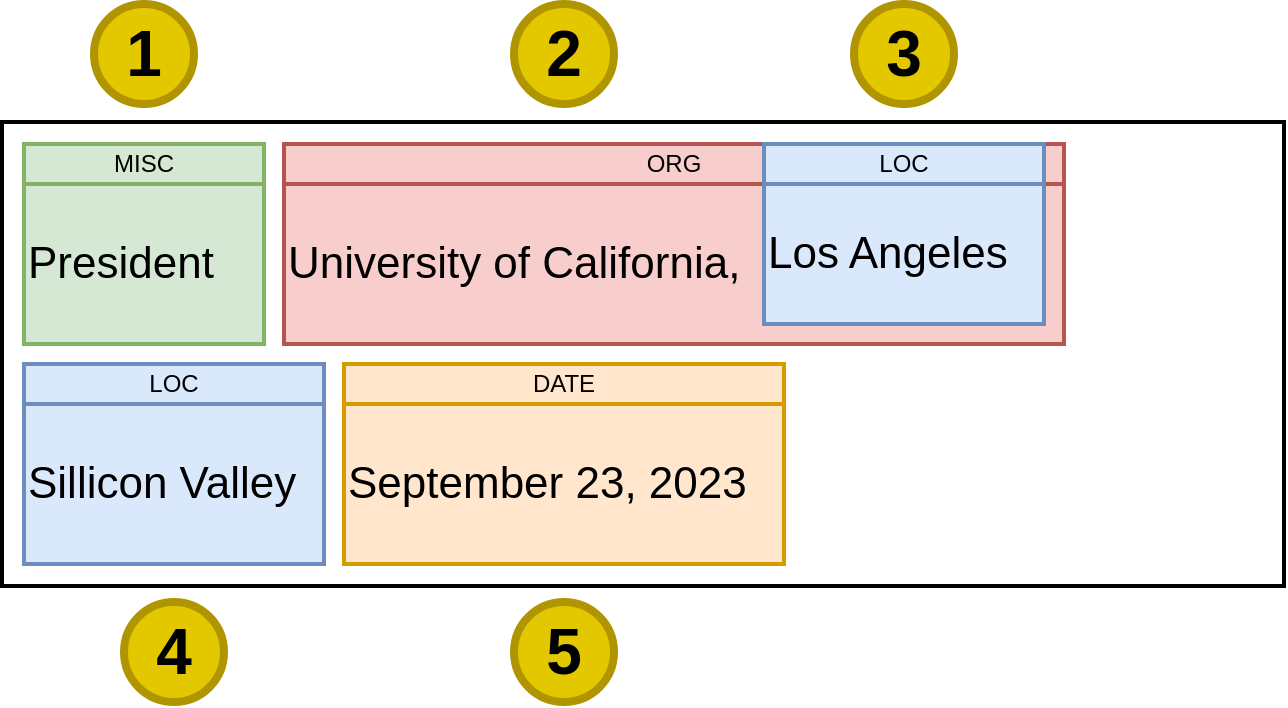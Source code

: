 <mxfile version="26.1.0">
  <diagram name="Page-1" id="xJE7kIpgzEs_ucVwuZ5W">
    <mxGraphModel dx="1364" dy="1893" grid="1" gridSize="10" guides="1" tooltips="1" connect="1" arrows="1" fold="1" page="1" pageScale="1" pageWidth="850" pageHeight="1100" math="0" shadow="0">
      <root>
        <mxCell id="0" />
        <mxCell id="1" parent="0" />
        <mxCell id="ae6y2v7SYMP8b53Yx2Ix-17" value="" style="rounded=0;whiteSpace=wrap;html=1;strokeWidth=2;" vertex="1" parent="1">
          <mxGeometry x="39" y="29" width="641" height="232" as="geometry" />
        </mxCell>
        <mxCell id="ae6y2v7SYMP8b53Yx2Ix-1" value="" style="rounded=0;whiteSpace=wrap;html=1;strokeWidth=2;strokeColor=none;" vertex="1" parent="1">
          <mxGeometry x="40" y="30" width="600" height="120" as="geometry" />
        </mxCell>
        <mxCell id="ae6y2v7SYMP8b53Yx2Ix-2" value="MISC" style="rounded=0;whiteSpace=wrap;html=1;strokeWidth=2;fillColor=#d5e8d4;strokeColor=#82b366;" vertex="1" parent="1">
          <mxGeometry x="50" y="40" width="120" height="20" as="geometry" />
        </mxCell>
        <mxCell id="ae6y2v7SYMP8b53Yx2Ix-3" value="President" style="rounded=0;whiteSpace=wrap;html=1;align=left;fontSize=22;strokeWidth=2;fillColor=#d5e8d4;strokeColor=#82b366;" vertex="1" parent="1">
          <mxGeometry x="50" y="60" width="120" height="80" as="geometry" />
        </mxCell>
        <mxCell id="ae6y2v7SYMP8b53Yx2Ix-8" value="ORG" style="rounded=0;whiteSpace=wrap;html=1;strokeWidth=2;fillColor=#f8cecc;strokeColor=#b85450;" vertex="1" parent="1">
          <mxGeometry x="180" y="40" width="390" height="20" as="geometry" />
        </mxCell>
        <mxCell id="ae6y2v7SYMP8b53Yx2Ix-7" value="LOC" style="rounded=0;whiteSpace=wrap;html=1;strokeWidth=2;fillColor=#dae8fc;strokeColor=#6c8ebf;" vertex="1" parent="1">
          <mxGeometry x="420" y="40" width="140" height="20" as="geometry" />
        </mxCell>
        <mxCell id="ae6y2v7SYMP8b53Yx2Ix-9" value="University of California," style="rounded=0;whiteSpace=wrap;html=1;align=left;fontSize=22;strokeWidth=2;fillColor=#f8cecc;strokeColor=#b85450;" vertex="1" parent="1">
          <mxGeometry x="180" y="60" width="390" height="80" as="geometry" />
        </mxCell>
        <mxCell id="ae6y2v7SYMP8b53Yx2Ix-11" value="&lt;div&gt;&lt;br&gt;&lt;/div&gt;Los Angeles&lt;div&gt;&lt;br&gt;&lt;/div&gt;" style="rounded=0;whiteSpace=wrap;html=1;align=left;fontSize=22;strokeWidth=2;fillColor=#dae8fc;strokeColor=#6c8ebf;" vertex="1" parent="1">
          <mxGeometry x="420" y="60" width="140" height="70" as="geometry" />
        </mxCell>
        <mxCell id="ae6y2v7SYMP8b53Yx2Ix-14" value="" style="rounded=0;whiteSpace=wrap;html=1;strokeWidth=2;strokeColor=none;" vertex="1" parent="1">
          <mxGeometry x="40" y="150" width="600" height="110" as="geometry" />
        </mxCell>
        <mxCell id="ae6y2v7SYMP8b53Yx2Ix-15" value="LOC" style="rounded=0;whiteSpace=wrap;html=1;strokeWidth=2;fillColor=#dae8fc;strokeColor=#6c8ebf;" vertex="1" parent="1">
          <mxGeometry x="50" y="150" width="150" height="20" as="geometry" />
        </mxCell>
        <mxCell id="ae6y2v7SYMP8b53Yx2Ix-16" value="Sillicon Valley" style="rounded=0;whiteSpace=wrap;html=1;align=left;fontSize=22;strokeWidth=2;fillColor=#dae8fc;strokeColor=#6c8ebf;" vertex="1" parent="1">
          <mxGeometry x="50" y="170" width="150" height="80" as="geometry" />
        </mxCell>
        <mxCell id="ae6y2v7SYMP8b53Yx2Ix-18" value="DATE" style="rounded=0;whiteSpace=wrap;html=1;strokeWidth=2;fillColor=#ffe6cc;strokeColor=#d79b00;" vertex="1" parent="1">
          <mxGeometry x="210" y="150" width="220" height="20" as="geometry" />
        </mxCell>
        <mxCell id="ae6y2v7SYMP8b53Yx2Ix-19" value="September 23, 2023" style="rounded=0;whiteSpace=wrap;html=1;align=left;fontSize=22;strokeWidth=2;fillColor=#ffe6cc;strokeColor=#d79b00;" vertex="1" parent="1">
          <mxGeometry x="210" y="170" width="220" height="80" as="geometry" />
        </mxCell>
        <mxCell id="ae6y2v7SYMP8b53Yx2Ix-21" value="4" style="ellipse;whiteSpace=wrap;html=1;aspect=fixed;fontSize=32;strokeWidth=4;fontStyle=1;fillColor=#e3c800;strokeColor=#B09500;fontColor=#000000;" vertex="1" parent="1">
          <mxGeometry x="100" y="269" width="50" height="50" as="geometry" />
        </mxCell>
        <mxCell id="ae6y2v7SYMP8b53Yx2Ix-22" value="5" style="ellipse;whiteSpace=wrap;html=1;aspect=fixed;fontSize=32;strokeWidth=4;fontStyle=1;fillColor=#e3c800;strokeColor=#B09500;fontColor=#000000;" vertex="1" parent="1">
          <mxGeometry x="295" y="269" width="50" height="50" as="geometry" />
        </mxCell>
        <mxCell id="ae6y2v7SYMP8b53Yx2Ix-23" value="3" style="ellipse;whiteSpace=wrap;html=1;aspect=fixed;fontSize=32;strokeWidth=4;fontStyle=1;fillColor=#e3c800;strokeColor=#B09500;fontColor=#000000;" vertex="1" parent="1">
          <mxGeometry x="465" y="-30" width="50" height="50" as="geometry" />
        </mxCell>
        <mxCell id="ae6y2v7SYMP8b53Yx2Ix-24" value="2" style="ellipse;whiteSpace=wrap;html=1;aspect=fixed;fontSize=32;strokeWidth=4;fontStyle=1;fillColor=#e3c800;strokeColor=#B09500;fontColor=#000000;" vertex="1" parent="1">
          <mxGeometry x="295" y="-30" width="50" height="50" as="geometry" />
        </mxCell>
        <mxCell id="ae6y2v7SYMP8b53Yx2Ix-25" value="1" style="ellipse;whiteSpace=wrap;html=1;aspect=fixed;fontSize=32;strokeWidth=4;fontStyle=1;fillColor=#e3c800;strokeColor=#B09500;fontColor=#000000;" vertex="1" parent="1">
          <mxGeometry x="85" y="-30" width="50" height="50" as="geometry" />
        </mxCell>
      </root>
    </mxGraphModel>
  </diagram>
</mxfile>
